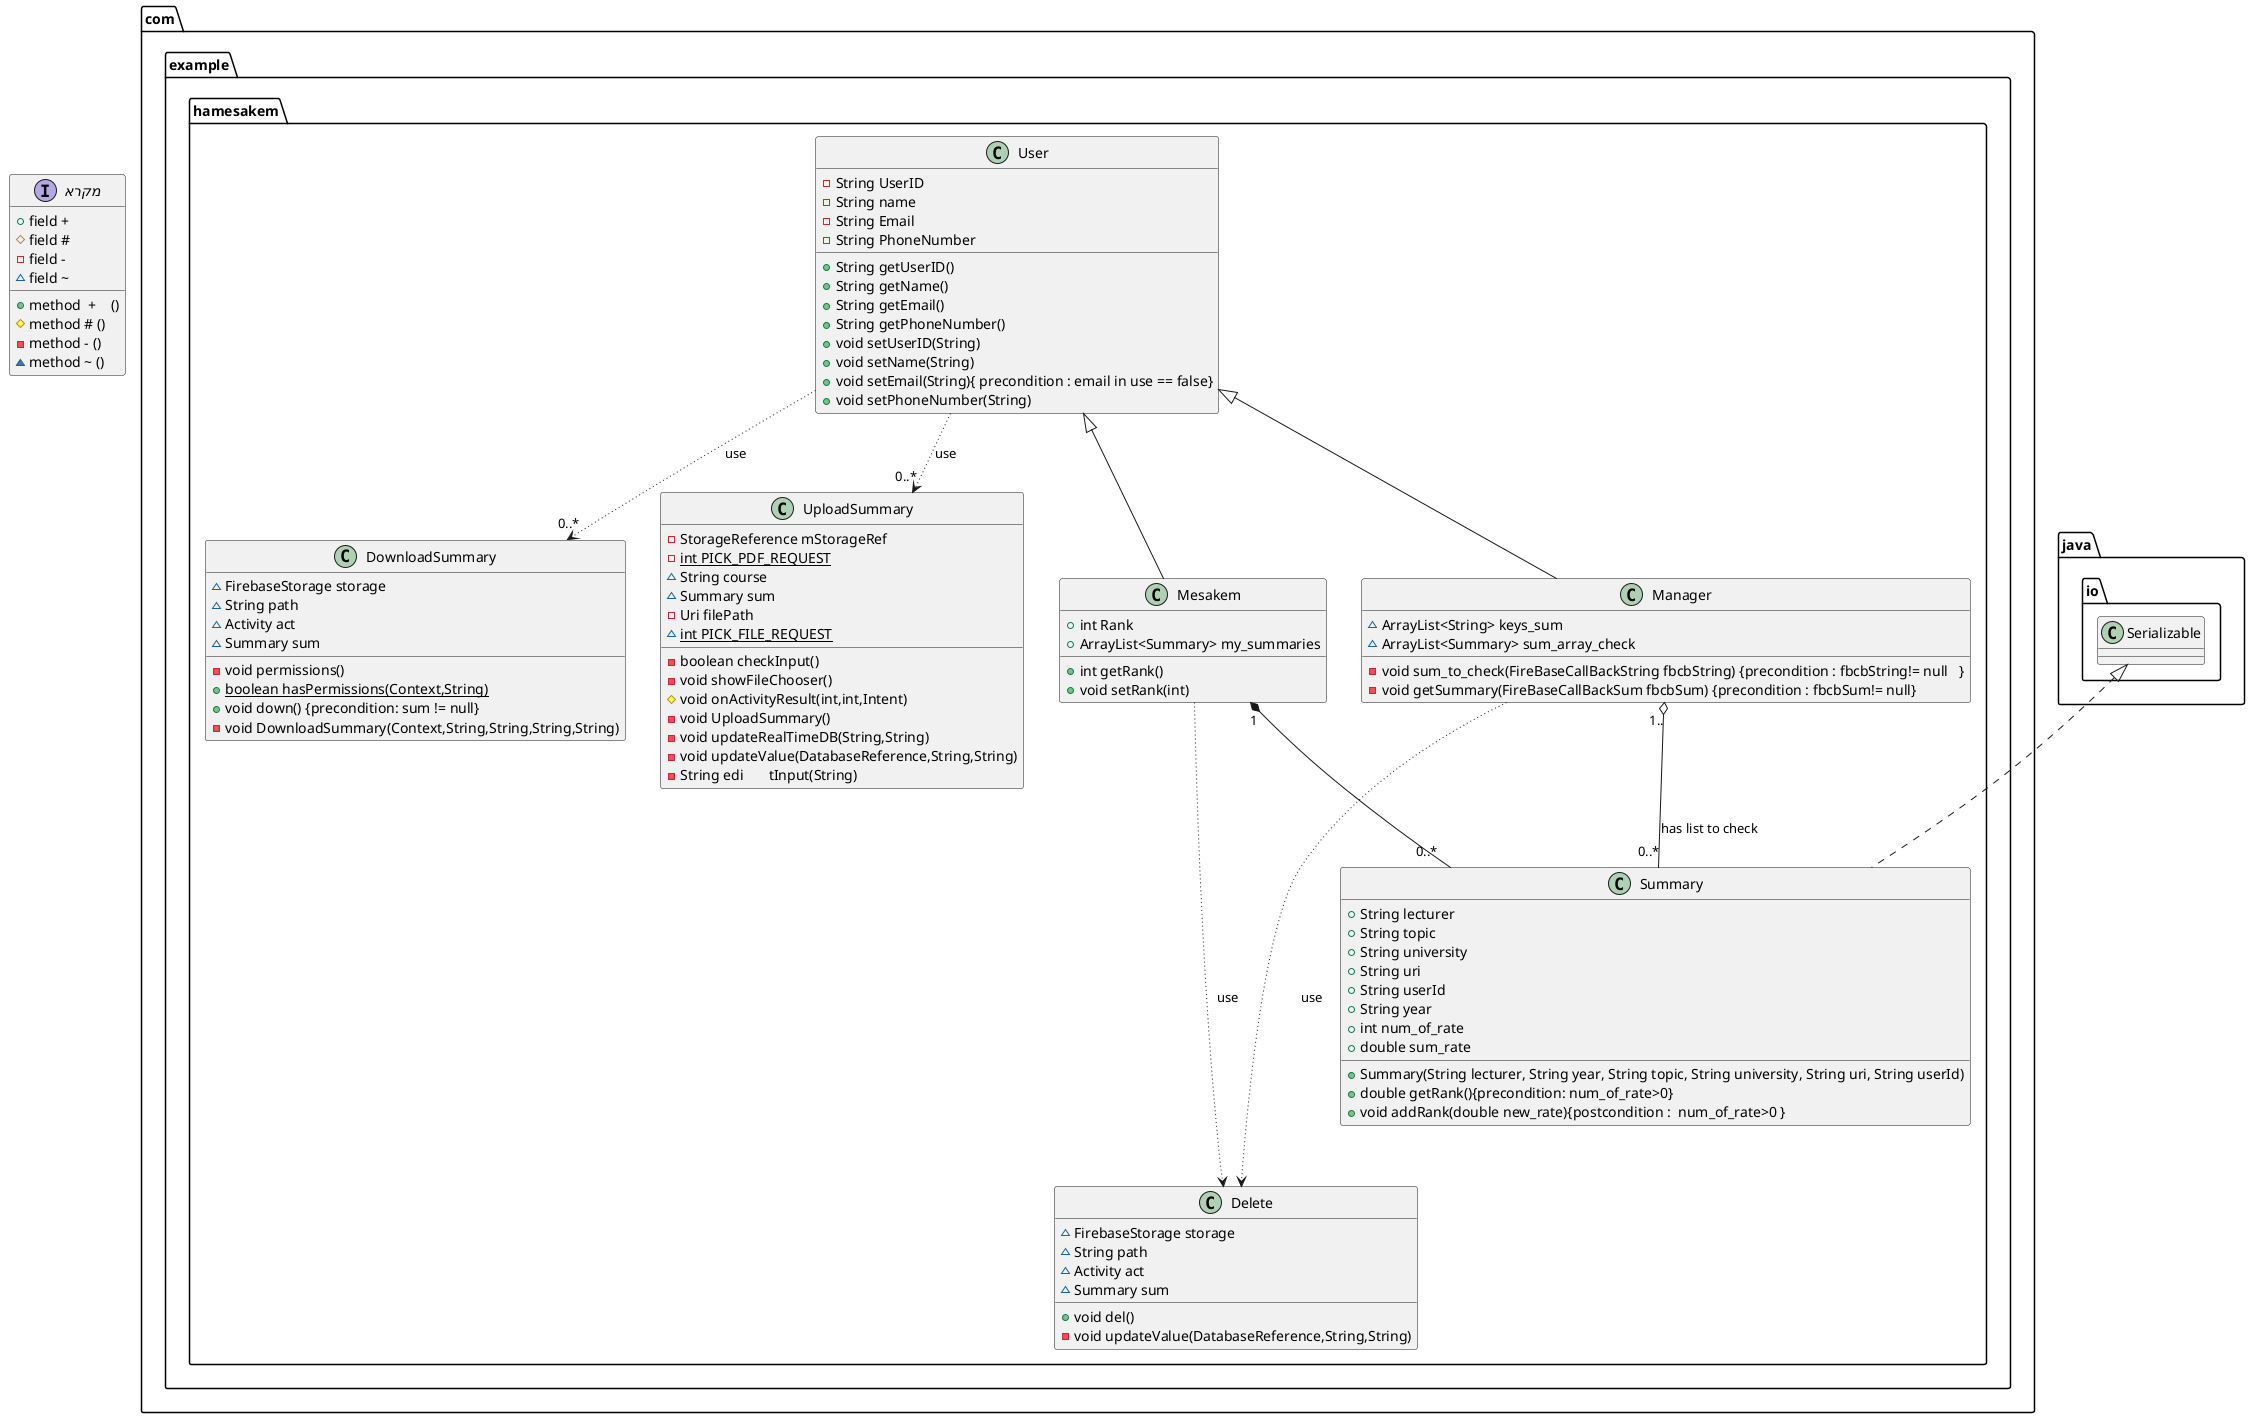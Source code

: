 @startuml
class com.example.hamesakem.Delete {
~ FirebaseStorage storage
~ String path
~ Activity act
~ Summary sum
+ void del()
- void updateValue(DatabaseReference,String,String)
}

Interface מקרא {
+  field +
+  method  +    ()
#  field #
# method # ()
- field -
- method - ()
~ field ~
~ method ~ ()


}
class com.example.hamesakem.DownloadSummary {
~ FirebaseStorage storage
~ String path
~ Activity act
~ Summary sum
- void permissions()
+ {static} boolean hasPermissions(Context,String)
+ void down() {precondition: sum != null}
- void DownloadSummary(Context,String,String,String,String)
}



class com.example.hamesakem.UploadSummary {
- StorageReference mStorageRef
- {static} int PICK_PDF_REQUEST
~ String course
~ Summary sum
- Uri filePath
~ {static} int PICK_FILE_REQUEST
- boolean checkInput()
- void showFileChooser()
# void onActivityResult(int,int,Intent)
- void UploadSummary()
- void updateRealTimeDB(String,String)
- void updateValue(DatabaseReference,String,String)
- String edi       tInput(String)
}
class com.example.hamesakem.Manager {
~ ArrayList<String> keys_sum
~ ArrayList<Summary> sum_array_check
- void sum_to_check(FireBaseCallBackString fbcbString) {precondition : fbcbString!= null   }
- void getSummary(FireBaseCallBackSum fbcbSum) {precondition : fbcbSum!= null}
}

class com.example.hamesakem.User {
- String UserID
- String name
- String Email
- String PhoneNumber
+ String getUserID()
+ String getName()
+ String getEmail()
+ String getPhoneNumber()
+ void setUserID(String)
+ void setName(String)
+ void setEmail(String){ precondition : email in use == false}
+ void setPhoneNumber(String)
}
class com.example.hamesakem.Mesakem {
+ int Rank
+ ArrayList<Summary> my_summaries

+ int getRank()
+ void setRank(int)

}

class com.example.hamesakem.Summary {
+ String lecturer
+ String topic
+ String university
+ String uri
+ String userId
+ String year
+ int num_of_rate
+ double sum_rate
+   Summary(String lecturer, String year, String topic, String university, String uri, String userId)
+ double getRank(){precondition: num_of_rate>0}
+ void addRank(double new_rate){postcondition :  num_of_rate>0 }
}



com.example.hamesakem.User <|-- com.example.hamesakem.Mesakem
com.example.hamesakem.User <|-- com.example.hamesakem.Manager

java.io.Serializable <|.. com.example.hamesakem.Summary
com.example.hamesakem.Manager "1.." o-- "0..*" com.example.hamesakem.Summary : has list to check
com.example.hamesakem.Mesakem "1" *-- "0..*" com.example.hamesakem.Summary

com.example.hamesakem.Manager  -[dotted]--> com.example.hamesakem.Delete : use
com.example.hamesakem.Mesakem  -[dotted]-> com.example.hamesakem.Delete : use
com.example.hamesakem.User  -[dotted]-> "0..*" com.example.hamesakem.DownloadSummary : use
com.example.hamesakem.User  -[dotted]-> "0..*" com.example.hamesakem.UploadSummary : use


@enduml